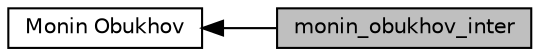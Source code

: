 digraph "monin_obukhov_inter"
{
  edge [fontname="Helvetica",fontsize="10",labelfontname="Helvetica",labelfontsize="10"];
  node [fontname="Helvetica",fontsize="10",shape=box];
  rankdir=LR;
  Node1 [label="monin_obukhov_inter",height=0.2,width=0.4,color="black", fillcolor="grey75", style="filled", fontcolor="black",tooltip="Utility routines to be used in monin_obukhov_mod."];
  Node2 [label="Monin Obukhov",height=0.2,width=0.4,color="black", fillcolor="white", style="filled",URL="$group__monin__obukhov.html",tooltip="Modules and associated files in the monin_obukhov directory."];
  Node2->Node1 [shape=plaintext, dir="back", style="solid"];
}
